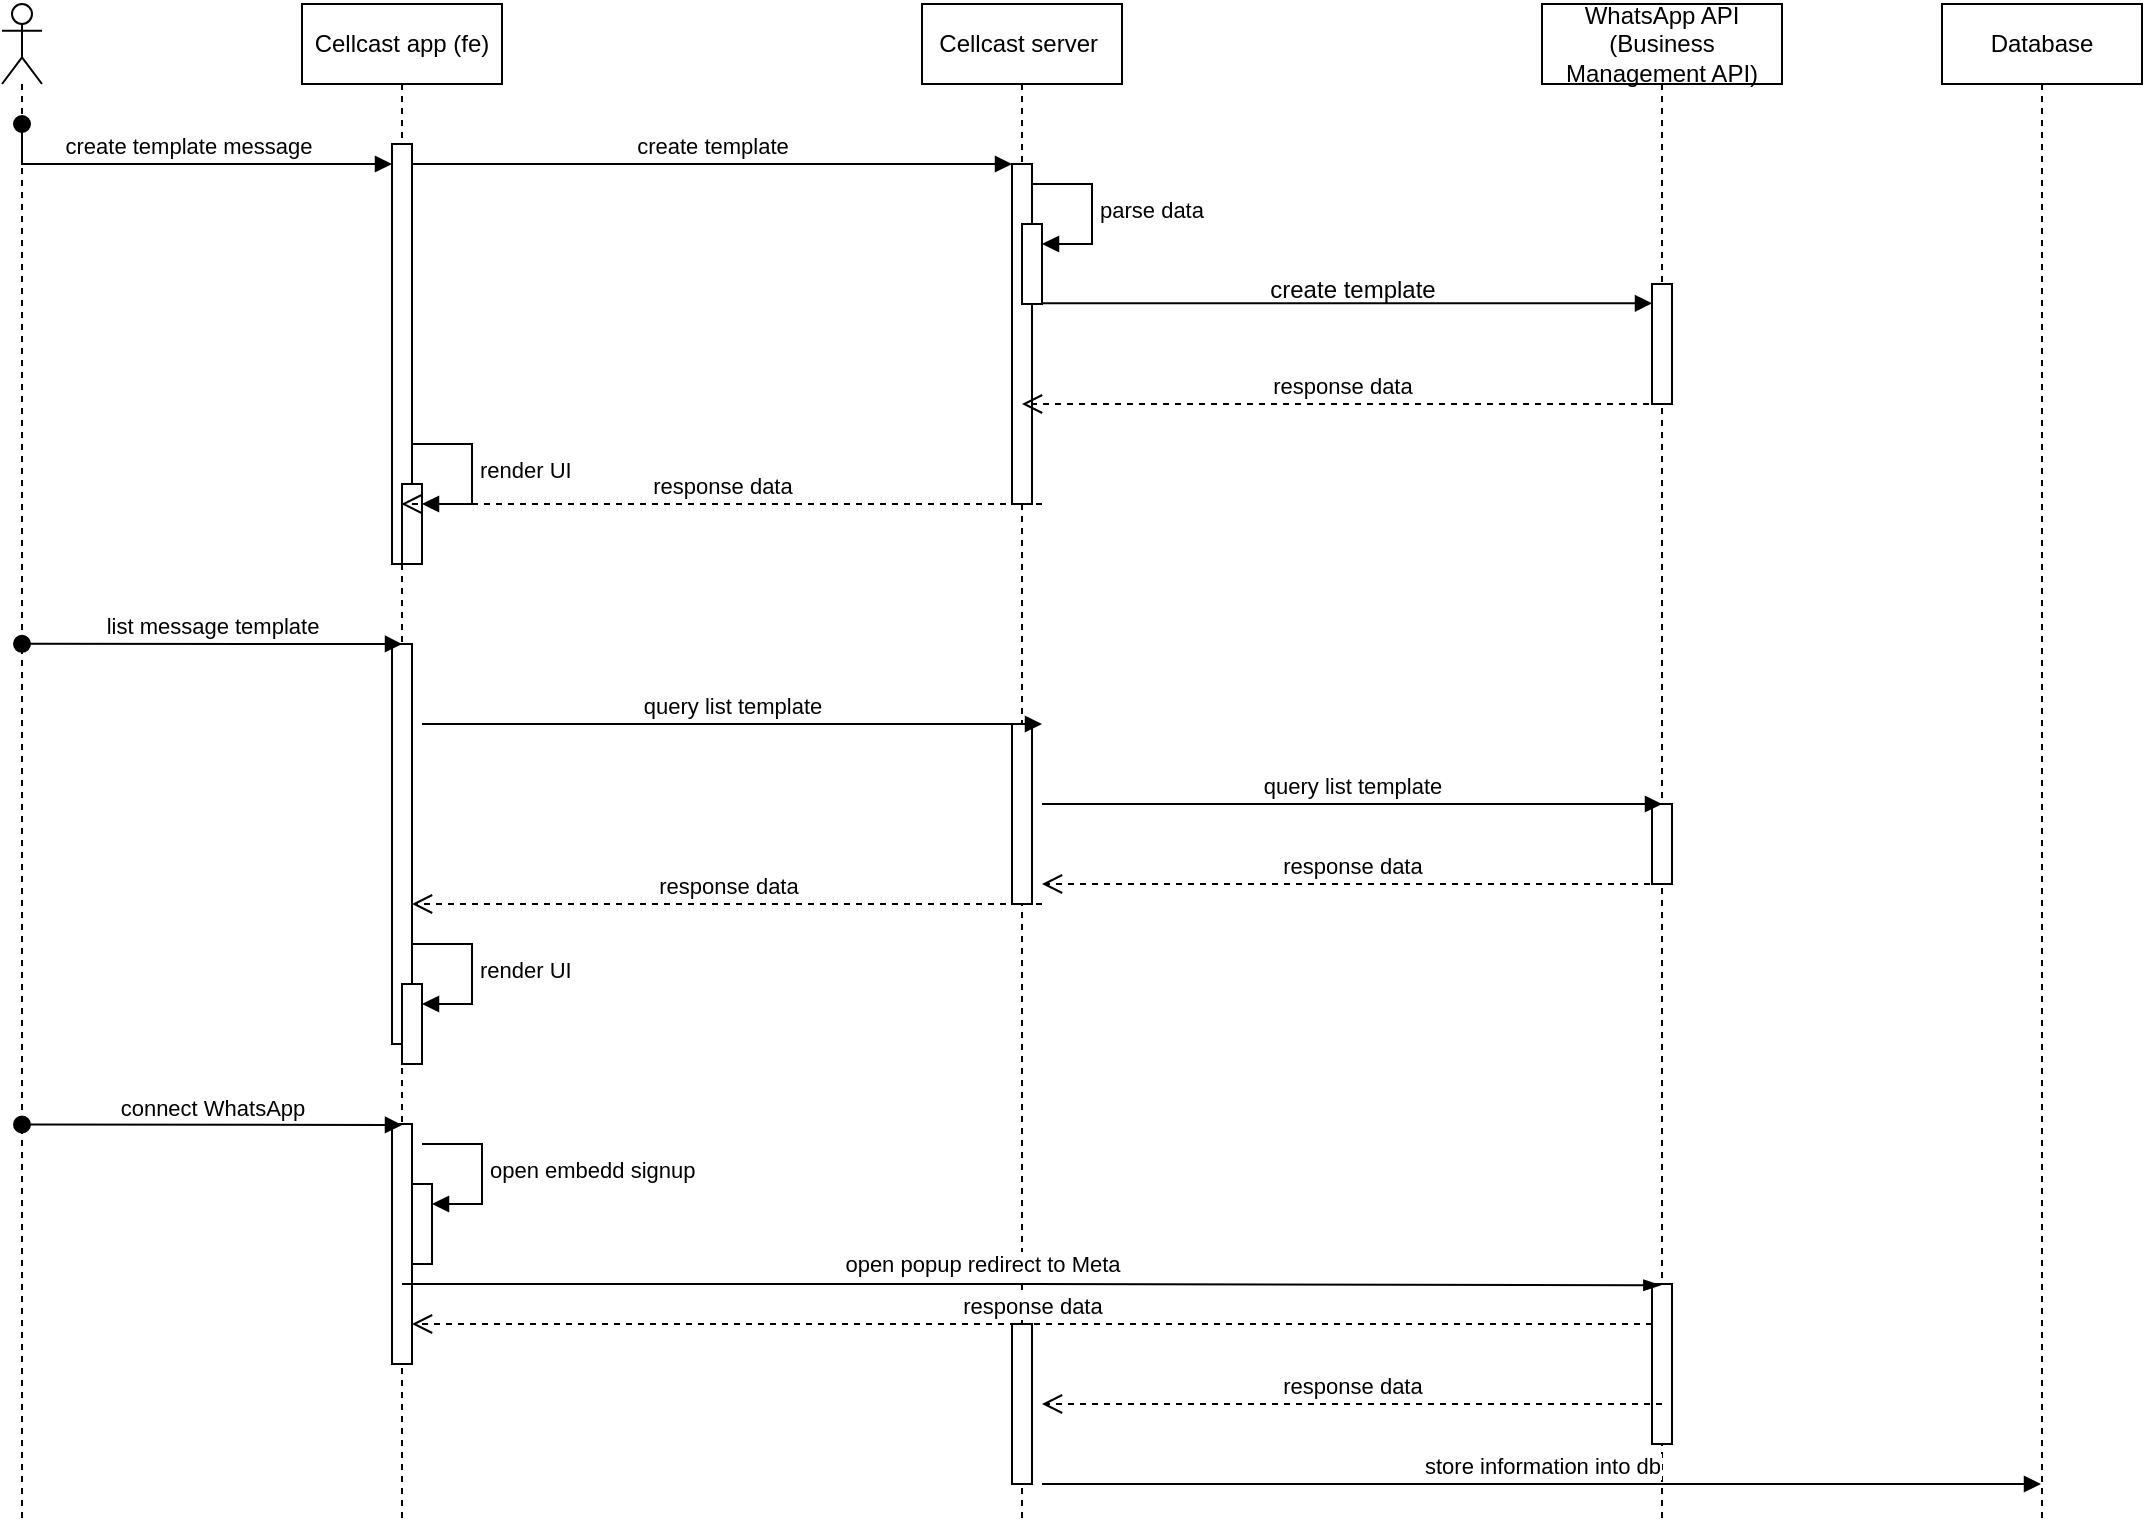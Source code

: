 <mxfile version="26.1.1">
  <diagram name="Page-1" id="2YBvvXClWsGukQMizWep">
    <mxGraphModel dx="2359" dy="829" grid="1" gridSize="10" guides="1" tooltips="1" connect="1" arrows="1" fold="1" page="1" pageScale="1" pageWidth="850" pageHeight="1100" math="0" shadow="0">
      <root>
        <mxCell id="0" />
        <mxCell id="1" parent="0" />
        <mxCell id="aM9ryv3xv72pqoxQDRHE-1" value="Cellcast app (fe)" style="shape=umlLifeline;whiteSpace=wrap;html=1;container=0;dropTarget=0;collapsible=0;recursiveResize=0;outlineConnect=0;portConstraint=eastwest;newEdgeStyle={&quot;curved&quot;:0,&quot;rounded&quot;:0};points=[[0,0,0,0,5],[0,1,0,0,-5],[1,0,0,0,5],[1,1,0,0,-5]];perimeter=rectanglePerimeter;targetShapes=umlLifeline;participant=label;" parent="1" vertex="1">
          <mxGeometry x="-100" y="40" width="100" height="760" as="geometry" />
        </mxCell>
        <mxCell id="aM9ryv3xv72pqoxQDRHE-2" value="" style="html=1;points=[];perimeter=orthogonalPerimeter;outlineConnect=0;targetShapes=umlLifeline;portConstraint=eastwest;newEdgeStyle={&quot;edgeStyle&quot;:&quot;elbowEdgeStyle&quot;,&quot;elbow&quot;:&quot;vertical&quot;,&quot;curved&quot;:0,&quot;rounded&quot;:0};" parent="aM9ryv3xv72pqoxQDRHE-1" vertex="1">
          <mxGeometry x="45" y="70" width="10" height="210" as="geometry" />
        </mxCell>
        <mxCell id="-oHqo2pu-d8JH4vPHe19-22" value="" style="html=1;points=[[0,0,0,0,5],[0,1,0,0,-5],[1,0,0,0,5],[1,1,0,0,-5]];perimeter=orthogonalPerimeter;outlineConnect=0;targetShapes=umlLifeline;portConstraint=eastwest;newEdgeStyle={&quot;curved&quot;:0,&quot;rounded&quot;:0};" vertex="1" parent="aM9ryv3xv72pqoxQDRHE-1">
          <mxGeometry x="45" y="320" width="10" height="200" as="geometry" />
        </mxCell>
        <mxCell id="-oHqo2pu-d8JH4vPHe19-31" value="" style="html=1;points=[[0,0,0,0,5],[0,1,0,0,-5],[1,0,0,0,5],[1,1,0,0,-5]];perimeter=orthogonalPerimeter;outlineConnect=0;targetShapes=umlLifeline;portConstraint=eastwest;newEdgeStyle={&quot;curved&quot;:0,&quot;rounded&quot;:0};" vertex="1" parent="aM9ryv3xv72pqoxQDRHE-1">
          <mxGeometry x="50" y="490" width="10" height="40" as="geometry" />
        </mxCell>
        <mxCell id="-oHqo2pu-d8JH4vPHe19-32" value="render UI" style="html=1;align=left;spacingLeft=2;endArrow=block;rounded=0;edgeStyle=orthogonalEdgeStyle;curved=0;rounded=0;" edge="1" target="-oHqo2pu-d8JH4vPHe19-31" parent="aM9ryv3xv72pqoxQDRHE-1">
          <mxGeometry relative="1" as="geometry">
            <mxPoint x="55" y="470" as="sourcePoint" />
            <Array as="points">
              <mxPoint x="85" y="500" />
            </Array>
          </mxGeometry>
        </mxCell>
        <mxCell id="-oHqo2pu-d8JH4vPHe19-43" value="" style="html=1;points=[[0,0,0,0,5],[0,1,0,0,-5],[1,0,0,0,5],[1,1,0,0,-5]];perimeter=orthogonalPerimeter;outlineConnect=0;targetShapes=umlLifeline;portConstraint=eastwest;newEdgeStyle={&quot;curved&quot;:0,&quot;rounded&quot;:0};" vertex="1" parent="aM9ryv3xv72pqoxQDRHE-1">
          <mxGeometry x="45" y="560" width="10" height="120" as="geometry" />
        </mxCell>
        <mxCell id="-oHqo2pu-d8JH4vPHe19-44" value="" style="html=1;points=[[0,0,0,0,5],[0,1,0,0,-5],[1,0,0,0,5],[1,1,0,0,-5]];perimeter=orthogonalPerimeter;outlineConnect=0;targetShapes=umlLifeline;portConstraint=eastwest;newEdgeStyle={&quot;curved&quot;:0,&quot;rounded&quot;:0};" vertex="1" parent="aM9ryv3xv72pqoxQDRHE-1">
          <mxGeometry x="55" y="590" width="10" height="40" as="geometry" />
        </mxCell>
        <mxCell id="-oHqo2pu-d8JH4vPHe19-45" value="open embedd signup" style="html=1;align=left;spacingLeft=2;endArrow=block;rounded=0;edgeStyle=orthogonalEdgeStyle;curved=0;rounded=0;" edge="1" target="-oHqo2pu-d8JH4vPHe19-44" parent="aM9ryv3xv72pqoxQDRHE-1">
          <mxGeometry relative="1" as="geometry">
            <mxPoint x="60" y="570" as="sourcePoint" />
            <Array as="points">
              <mxPoint x="90" y="600" />
            </Array>
          </mxGeometry>
        </mxCell>
        <mxCell id="-oHqo2pu-d8JH4vPHe19-68" value="" style="html=1;points=[[0,0,0,0,5],[0,1,0,0,-5],[1,0,0,0,5],[1,1,0,0,-5]];perimeter=orthogonalPerimeter;outlineConnect=0;targetShapes=umlLifeline;portConstraint=eastwest;newEdgeStyle={&quot;curved&quot;:0,&quot;rounded&quot;:0};" vertex="1" parent="aM9ryv3xv72pqoxQDRHE-1">
          <mxGeometry x="50" y="240" width="10" height="40" as="geometry" />
        </mxCell>
        <mxCell id="-oHqo2pu-d8JH4vPHe19-69" value="render UI" style="html=1;align=left;spacingLeft=2;endArrow=block;rounded=0;edgeStyle=orthogonalEdgeStyle;curved=0;rounded=0;" edge="1" target="-oHqo2pu-d8JH4vPHe19-68" parent="aM9ryv3xv72pqoxQDRHE-1">
          <mxGeometry relative="1" as="geometry">
            <mxPoint x="55" y="220" as="sourcePoint" />
            <Array as="points">
              <mxPoint x="85" y="250" />
            </Array>
          </mxGeometry>
        </mxCell>
        <mxCell id="aM9ryv3xv72pqoxQDRHE-5" value="Cellcast server&amp;nbsp;" style="shape=umlLifeline;perimeter=lifelinePerimeter;whiteSpace=wrap;html=1;container=0;dropTarget=0;collapsible=0;recursiveResize=0;outlineConnect=0;portConstraint=eastwest;newEdgeStyle={&quot;edgeStyle&quot;:&quot;elbowEdgeStyle&quot;,&quot;elbow&quot;:&quot;vertical&quot;,&quot;curved&quot;:0,&quot;rounded&quot;:0};" parent="1" vertex="1">
          <mxGeometry x="210" y="40" width="100" height="760" as="geometry" />
        </mxCell>
        <mxCell id="aM9ryv3xv72pqoxQDRHE-6" value="" style="html=1;points=[];perimeter=orthogonalPerimeter;outlineConnect=0;targetShapes=umlLifeline;portConstraint=eastwest;newEdgeStyle={&quot;edgeStyle&quot;:&quot;elbowEdgeStyle&quot;,&quot;elbow&quot;:&quot;vertical&quot;,&quot;curved&quot;:0,&quot;rounded&quot;:0};" parent="aM9ryv3xv72pqoxQDRHE-5" vertex="1">
          <mxGeometry x="45" y="80" width="10" height="170" as="geometry" />
        </mxCell>
        <mxCell id="-oHqo2pu-d8JH4vPHe19-3" value="" style="html=1;points=[[0,0,0,0,5],[0,1,0,0,-5],[1,0,0,0,5],[1,1,0,0,-5]];perimeter=orthogonalPerimeter;outlineConnect=0;targetShapes=umlLifeline;portConstraint=eastwest;newEdgeStyle={&quot;curved&quot;:0,&quot;rounded&quot;:0};" vertex="1" parent="aM9ryv3xv72pqoxQDRHE-5">
          <mxGeometry x="50" y="110" width="10" height="40" as="geometry" />
        </mxCell>
        <mxCell id="-oHqo2pu-d8JH4vPHe19-4" value="parse data" style="html=1;align=left;spacingLeft=2;endArrow=block;rounded=0;edgeStyle=orthogonalEdgeStyle;curved=0;rounded=0;" edge="1" target="-oHqo2pu-d8JH4vPHe19-3" parent="aM9ryv3xv72pqoxQDRHE-5">
          <mxGeometry relative="1" as="geometry">
            <mxPoint x="55" y="90" as="sourcePoint" />
            <Array as="points">
              <mxPoint x="85" y="120" />
            </Array>
          </mxGeometry>
        </mxCell>
        <mxCell id="-oHqo2pu-d8JH4vPHe19-24" value="" style="html=1;points=[[0,0,0,0,5],[0,1,0,0,-5],[1,0,0,0,5],[1,1,0,0,-5]];perimeter=orthogonalPerimeter;outlineConnect=0;targetShapes=umlLifeline;portConstraint=eastwest;newEdgeStyle={&quot;curved&quot;:0,&quot;rounded&quot;:0};" vertex="1" parent="aM9ryv3xv72pqoxQDRHE-5">
          <mxGeometry x="45" y="360" width="10" height="90" as="geometry" />
        </mxCell>
        <mxCell id="-oHqo2pu-d8JH4vPHe19-49" value="" style="html=1;points=[[0,0,0,0,5],[0,1,0,0,-5],[1,0,0,0,5],[1,1,0,0,-5]];perimeter=orthogonalPerimeter;outlineConnect=0;targetShapes=umlLifeline;portConstraint=eastwest;newEdgeStyle={&quot;curved&quot;:0,&quot;rounded&quot;:0};" vertex="1" parent="aM9ryv3xv72pqoxQDRHE-5">
          <mxGeometry x="45" y="660" width="10" height="80" as="geometry" />
        </mxCell>
        <mxCell id="aM9ryv3xv72pqoxQDRHE-7" value="create template" style="html=1;verticalAlign=bottom;endArrow=block;edgeStyle=elbowEdgeStyle;elbow=vertical;curved=0;rounded=0;" parent="1" source="aM9ryv3xv72pqoxQDRHE-2" target="aM9ryv3xv72pqoxQDRHE-6" edge="1">
          <mxGeometry relative="1" as="geometry">
            <mxPoint x="195" y="130" as="sourcePoint" />
            <Array as="points">
              <mxPoint x="180" y="120" />
            </Array>
          </mxGeometry>
        </mxCell>
        <mxCell id="aM9ryv3xv72pqoxQDRHE-3" value="create template message" style="html=1;verticalAlign=bottom;startArrow=oval;endArrow=block;startSize=8;edgeStyle=elbowEdgeStyle;elbow=vertical;curved=0;rounded=0;exitX=1;exitY=1;exitDx=0;exitDy=0;exitPerimeter=0;" parent="1" target="aM9ryv3xv72pqoxQDRHE-2" edge="1">
          <mxGeometry relative="1" as="geometry">
            <mxPoint x="-240" y="100" as="sourcePoint" />
            <mxPoint x="-90" y="100.2" as="targetPoint" />
            <Array as="points">
              <mxPoint x="-180" y="120" />
            </Array>
          </mxGeometry>
        </mxCell>
        <mxCell id="-oHqo2pu-d8JH4vPHe19-5" value="" style="html=1;verticalAlign=bottom;endArrow=block;edgeStyle=elbowEdgeStyle;elbow=vertical;curved=0;rounded=0;" edge="1" parent="1" target="-oHqo2pu-d8JH4vPHe19-7">
          <mxGeometry x="-0.001" relative="1" as="geometry">
            <mxPoint x="270" y="189.66" as="sourcePoint" />
            <Array as="points">
              <mxPoint x="495" y="189.66" />
            </Array>
            <mxPoint x="580" y="189.66" as="targetPoint" />
            <mxPoint as="offset" />
          </mxGeometry>
        </mxCell>
        <mxCell id="-oHqo2pu-d8JH4vPHe19-6" value="WhatsApp API (Business Management API)" style="shape=umlLifeline;perimeter=lifelinePerimeter;whiteSpace=wrap;html=1;container=0;dropTarget=0;collapsible=0;recursiveResize=0;outlineConnect=0;portConstraint=eastwest;newEdgeStyle={&quot;edgeStyle&quot;:&quot;elbowEdgeStyle&quot;,&quot;elbow&quot;:&quot;vertical&quot;,&quot;curved&quot;:0,&quot;rounded&quot;:0};" vertex="1" parent="1">
          <mxGeometry x="520" y="40" width="120" height="760" as="geometry" />
        </mxCell>
        <mxCell id="-oHqo2pu-d8JH4vPHe19-7" value="" style="html=1;points=[];perimeter=orthogonalPerimeter;outlineConnect=0;targetShapes=umlLifeline;portConstraint=eastwest;newEdgeStyle={&quot;edgeStyle&quot;:&quot;elbowEdgeStyle&quot;,&quot;elbow&quot;:&quot;vertical&quot;,&quot;curved&quot;:0,&quot;rounded&quot;:0};" vertex="1" parent="-oHqo2pu-d8JH4vPHe19-6">
          <mxGeometry x="55" y="140" width="10" height="60" as="geometry" />
        </mxCell>
        <mxCell id="-oHqo2pu-d8JH4vPHe19-26" value="" style="html=1;points=[];perimeter=orthogonalPerimeter;outlineConnect=0;targetShapes=umlLifeline;portConstraint=eastwest;newEdgeStyle={&quot;edgeStyle&quot;:&quot;elbowEdgeStyle&quot;,&quot;elbow&quot;:&quot;vertical&quot;,&quot;curved&quot;:0,&quot;rounded&quot;:0};" vertex="1" parent="-oHqo2pu-d8JH4vPHe19-6">
          <mxGeometry x="55" y="400" width="10" height="40" as="geometry" />
        </mxCell>
        <mxCell id="-oHqo2pu-d8JH4vPHe19-47" value="" style="html=1;points=[[0,0,0,0,5],[0,1,0,0,-5],[1,0,0,0,5],[1,1,0,0,-5]];perimeter=orthogonalPerimeter;outlineConnect=0;targetShapes=umlLifeline;portConstraint=eastwest;newEdgeStyle={&quot;curved&quot;:0,&quot;rounded&quot;:0};" vertex="1" parent="-oHqo2pu-d8JH4vPHe19-6">
          <mxGeometry x="55" y="640" width="10" height="80" as="geometry" />
        </mxCell>
        <mxCell id="-oHqo2pu-d8JH4vPHe19-16" value="response data" style="html=1;verticalAlign=bottom;endArrow=open;dashed=1;endSize=8;edgeStyle=elbowEdgeStyle;elbow=vertical;curved=0;rounded=0;" edge="1" parent="1" source="-oHqo2pu-d8JH4vPHe19-6" target="aM9ryv3xv72pqoxQDRHE-5">
          <mxGeometry relative="1" as="geometry">
            <mxPoint x="340" y="240" as="targetPoint" />
            <Array as="points">
              <mxPoint x="495" y="240" />
            </Array>
            <mxPoint x="560" y="240" as="sourcePoint" />
          </mxGeometry>
        </mxCell>
        <mxCell id="-oHqo2pu-d8JH4vPHe19-17" value="create template" style="text;html=1;align=center;verticalAlign=middle;resizable=0;points=[];autosize=1;strokeColor=none;fillColor=none;" vertex="1" parent="1">
          <mxGeometry x="370" y="168" width="110" height="30" as="geometry" />
        </mxCell>
        <mxCell id="-oHqo2pu-d8JH4vPHe19-18" value="response data" style="html=1;verticalAlign=bottom;endArrow=open;dashed=1;endSize=8;edgeStyle=elbowEdgeStyle;elbow=vertical;curved=0;rounded=0;" edge="1" parent="1">
          <mxGeometry x="-0.001" relative="1" as="geometry">
            <mxPoint x="-50.333" y="290.0" as="targetPoint" />
            <Array as="points">
              <mxPoint x="205" y="290" />
            </Array>
            <mxPoint x="270" y="290" as="sourcePoint" />
            <mxPoint as="offset" />
          </mxGeometry>
        </mxCell>
        <mxCell id="-oHqo2pu-d8JH4vPHe19-19" value="" style="shape=umlLifeline;perimeter=lifelinePerimeter;whiteSpace=wrap;html=1;container=1;dropTarget=0;collapsible=0;recursiveResize=0;outlineConnect=0;portConstraint=eastwest;newEdgeStyle={&quot;curved&quot;:0,&quot;rounded&quot;:0};participant=umlActor;" vertex="1" parent="1">
          <mxGeometry x="-250" y="40" width="20" height="760" as="geometry" />
        </mxCell>
        <mxCell id="-oHqo2pu-d8JH4vPHe19-21" value="list message template" style="html=1;verticalAlign=bottom;startArrow=oval;endArrow=block;startSize=8;edgeStyle=elbowEdgeStyle;elbow=vertical;curved=0;rounded=0;exitX=1;exitY=1;exitDx=0;exitDy=0;exitPerimeter=0;" edge="1" parent="1">
          <mxGeometry x="-0.003" relative="1" as="geometry">
            <mxPoint x="-240" y="359.92" as="sourcePoint" />
            <mxPoint x="-50" y="359.92" as="targetPoint" />
            <mxPoint as="offset" />
          </mxGeometry>
        </mxCell>
        <mxCell id="-oHqo2pu-d8JH4vPHe19-23" value="query list template" style="html=1;verticalAlign=bottom;endArrow=block;edgeStyle=elbowEdgeStyle;elbow=vertical;curved=0;rounded=0;" edge="1" parent="1">
          <mxGeometry relative="1" as="geometry">
            <mxPoint x="-40" y="400" as="sourcePoint" />
            <Array as="points">
              <mxPoint x="185" y="400" />
            </Array>
            <mxPoint x="270" y="400" as="targetPoint" />
          </mxGeometry>
        </mxCell>
        <mxCell id="-oHqo2pu-d8JH4vPHe19-27" value="response data" style="html=1;verticalAlign=bottom;endArrow=open;dashed=1;endSize=8;edgeStyle=elbowEdgeStyle;elbow=vertical;curved=0;rounded=0;" edge="1" parent="1">
          <mxGeometry relative="1" as="geometry">
            <mxPoint x="270" y="480" as="targetPoint" />
            <Array as="points">
              <mxPoint x="495" y="480" />
            </Array>
            <mxPoint x="580" y="480" as="sourcePoint" />
          </mxGeometry>
        </mxCell>
        <mxCell id="-oHqo2pu-d8JH4vPHe19-29" value="response data" style="html=1;verticalAlign=bottom;endArrow=open;dashed=1;endSize=8;edgeStyle=elbowEdgeStyle;elbow=vertical;curved=0;rounded=0;" edge="1" parent="1" target="-oHqo2pu-d8JH4vPHe19-22">
          <mxGeometry relative="1" as="geometry">
            <mxPoint x="-40" y="490" as="targetPoint" />
            <Array as="points">
              <mxPoint x="185" y="490" />
            </Array>
            <mxPoint x="270" y="490" as="sourcePoint" />
          </mxGeometry>
        </mxCell>
        <mxCell id="-oHqo2pu-d8JH4vPHe19-41" value="query list template" style="html=1;verticalAlign=bottom;endArrow=block;edgeStyle=elbowEdgeStyle;elbow=vertical;curved=0;rounded=0;" edge="1" parent="1">
          <mxGeometry relative="1" as="geometry">
            <mxPoint x="270" y="440" as="sourcePoint" />
            <Array as="points">
              <mxPoint x="495" y="440" />
            </Array>
            <mxPoint x="580" y="440" as="targetPoint" />
          </mxGeometry>
        </mxCell>
        <mxCell id="-oHqo2pu-d8JH4vPHe19-42" value="connect WhatsApp" style="html=1;verticalAlign=bottom;startArrow=oval;endArrow=block;startSize=8;edgeStyle=elbowEdgeStyle;elbow=vertical;curved=0;rounded=0;exitX=1;exitY=1;exitDx=0;exitDy=0;exitPerimeter=0;" edge="1" parent="1">
          <mxGeometry x="-0.003" relative="1" as="geometry">
            <mxPoint x="-240" y="600.25" as="sourcePoint" />
            <mxPoint x="-50" y="600.25" as="targetPoint" />
            <mxPoint as="offset" />
          </mxGeometry>
        </mxCell>
        <mxCell id="-oHqo2pu-d8JH4vPHe19-46" value="" style="edgeStyle=elbowEdgeStyle;fontSize=12;html=1;endArrow=blockThin;endFill=1;rounded=0;entryX=0.493;entryY=0.843;entryDx=0;entryDy=0;entryPerimeter=0;" edge="1" parent="1" target="-oHqo2pu-d8JH4vPHe19-6">
          <mxGeometry width="160" relative="1" as="geometry">
            <mxPoint x="-50" y="680" as="sourcePoint" />
            <mxPoint x="110" y="680" as="targetPoint" />
          </mxGeometry>
        </mxCell>
        <mxCell id="-oHqo2pu-d8JH4vPHe19-48" value="open popup redirect to Meta" style="edgeLabel;html=1;align=center;verticalAlign=middle;resizable=0;points=[];" vertex="1" connectable="0" parent="-oHqo2pu-d8JH4vPHe19-46">
          <mxGeometry x="-0.28" y="2" relative="1" as="geometry">
            <mxPoint x="63" y="-8" as="offset" />
          </mxGeometry>
        </mxCell>
        <mxCell id="-oHqo2pu-d8JH4vPHe19-50" value="response data" style="html=1;verticalAlign=bottom;endArrow=open;dashed=1;endSize=8;edgeStyle=elbowEdgeStyle;elbow=vertical;curved=0;rounded=0;" edge="1" parent="1" target="-oHqo2pu-d8JH4vPHe19-43">
          <mxGeometry relative="1" as="geometry">
            <mxPoint x="260" y="700" as="targetPoint" />
            <Array as="points">
              <mxPoint x="490" y="700" />
            </Array>
            <mxPoint x="575" y="700" as="sourcePoint" />
          </mxGeometry>
        </mxCell>
        <mxCell id="-oHqo2pu-d8JH4vPHe19-51" value="response data" style="html=1;verticalAlign=bottom;endArrow=open;dashed=1;endSize=8;edgeStyle=elbowEdgeStyle;elbow=vertical;curved=0;rounded=0;" edge="1" parent="1">
          <mxGeometry relative="1" as="geometry">
            <mxPoint x="270" y="740" as="targetPoint" />
            <Array as="points">
              <mxPoint x="495" y="740" />
            </Array>
            <mxPoint x="580" y="740" as="sourcePoint" />
          </mxGeometry>
        </mxCell>
        <mxCell id="-oHqo2pu-d8JH4vPHe19-52" value="Database" style="shape=umlLifeline;perimeter=lifelinePerimeter;whiteSpace=wrap;html=1;container=1;dropTarget=0;collapsible=0;recursiveResize=0;outlineConnect=0;portConstraint=eastwest;newEdgeStyle={&quot;curved&quot;:0,&quot;rounded&quot;:0};" vertex="1" parent="1">
          <mxGeometry x="720" y="40" width="100" height="760" as="geometry" />
        </mxCell>
        <mxCell id="-oHqo2pu-d8JH4vPHe19-54" value="store information into db" style="html=1;verticalAlign=bottom;endArrow=block;edgeStyle=elbowEdgeStyle;elbow=vertical;curved=0;rounded=0;" edge="1" parent="1" target="-oHqo2pu-d8JH4vPHe19-52">
          <mxGeometry relative="1" as="geometry">
            <mxPoint x="270" y="780" as="sourcePoint" />
            <Array as="points">
              <mxPoint x="495" y="780" />
            </Array>
            <mxPoint x="580" y="780" as="targetPoint" />
          </mxGeometry>
        </mxCell>
      </root>
    </mxGraphModel>
  </diagram>
</mxfile>
